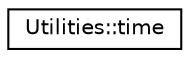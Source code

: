 digraph "Graphical Class Hierarchy"
{
  edge [fontname="Helvetica",fontsize="10",labelfontname="Helvetica",labelfontsize="10"];
  node [fontname="Helvetica",fontsize="10",shape=record];
  rankdir="LR";
  Node1 [label="Utilities::time",height=0.2,width=0.4,color="black", fillcolor="white", style="filled",URL="$struct_utilities_1_1time.html"];
}
